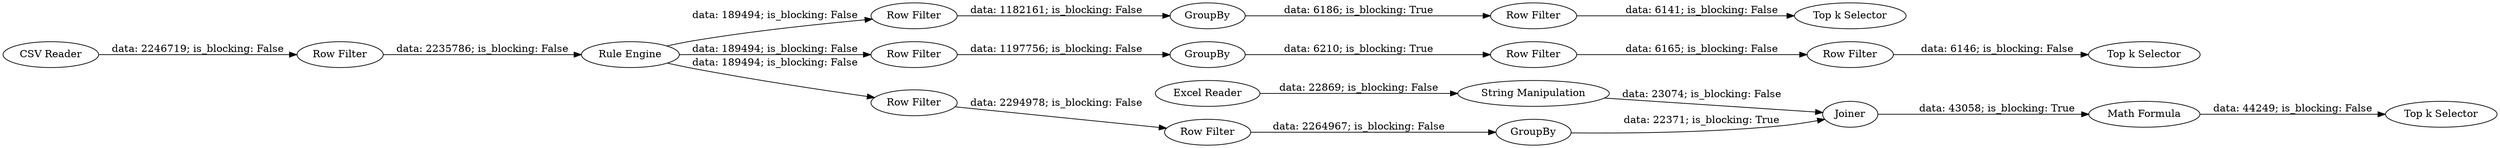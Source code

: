 digraph {
	"6309511986195200400_14" [label="String Manipulation"]
	"6309511986195200400_9" [label=GroupBy]
	"6309511986195200400_6" [label="Row Filter"]
	"6309511986195200400_17" [label="Math Formula"]
	"6309511986195200400_2" [label="Rule Engine"]
	"6309511986195200400_1" [label="CSV Reader"]
	"6309511986195200400_20" [label="Row Filter"]
	"6309511986195200400_5" [label="Top k Selector"]
	"6309511986195200400_10" [label="Row Filter"]
	"6309511986195200400_18" [label="Top k Selector"]
	"6309511986195200400_13" [label="Excel Reader"]
	"6309511986195200400_4" [label=GroupBy]
	"6309511986195200400_8" [label="Row Filter"]
	"6309511986195200400_15" [label=GroupBy]
	"6309511986195200400_16" [label=Joiner]
	"6309511986195200400_12" [label="Top k Selector"]
	"6309511986195200400_11" [label="Row Filter"]
	"6309511986195200400_19" [label="Row Filter"]
	"6309511986195200400_3" [label="Row Filter"]
	"6309511986195200400_7" [label="Row Filter"]
	"6309511986195200400_2" -> "6309511986195200400_8" [label="data: 189494; is_blocking: False"]
	"6309511986195200400_16" -> "6309511986195200400_17" [label="data: 43058; is_blocking: True"]
	"6309511986195200400_17" -> "6309511986195200400_18" [label="data: 44249; is_blocking: False"]
	"6309511986195200400_9" -> "6309511986195200400_11" [label="data: 6186; is_blocking: True"]
	"6309511986195200400_7" -> "6309511986195200400_5" [label="data: 6146; is_blocking: False"]
	"6309511986195200400_19" -> "6309511986195200400_20" [label="data: 2294978; is_blocking: False"]
	"6309511986195200400_2" -> "6309511986195200400_3" [label="data: 189494; is_blocking: False"]
	"6309511986195200400_11" -> "6309511986195200400_12" [label="data: 6141; is_blocking: False"]
	"6309511986195200400_13" -> "6309511986195200400_14" [label="data: 22869; is_blocking: False"]
	"6309511986195200400_15" -> "6309511986195200400_16" [label="data: 22371; is_blocking: True"]
	"6309511986195200400_8" -> "6309511986195200400_9" [label="data: 1182161; is_blocking: False"]
	"6309511986195200400_3" -> "6309511986195200400_4" [label="data: 1197756; is_blocking: False"]
	"6309511986195200400_14" -> "6309511986195200400_16" [label="data: 23074; is_blocking: False"]
	"6309511986195200400_20" -> "6309511986195200400_15" [label="data: 2264967; is_blocking: False"]
	"6309511986195200400_10" -> "6309511986195200400_2" [label="data: 2235786; is_blocking: False"]
	"6309511986195200400_1" -> "6309511986195200400_10" [label="data: 2246719; is_blocking: False"]
	"6309511986195200400_6" -> "6309511986195200400_7" [label="data: 6165; is_blocking: False"]
	"6309511986195200400_4" -> "6309511986195200400_6" [label="data: 6210; is_blocking: True"]
	"6309511986195200400_2" -> "6309511986195200400_19" [label="data: 189494; is_blocking: False"]
	rankdir=LR
}
